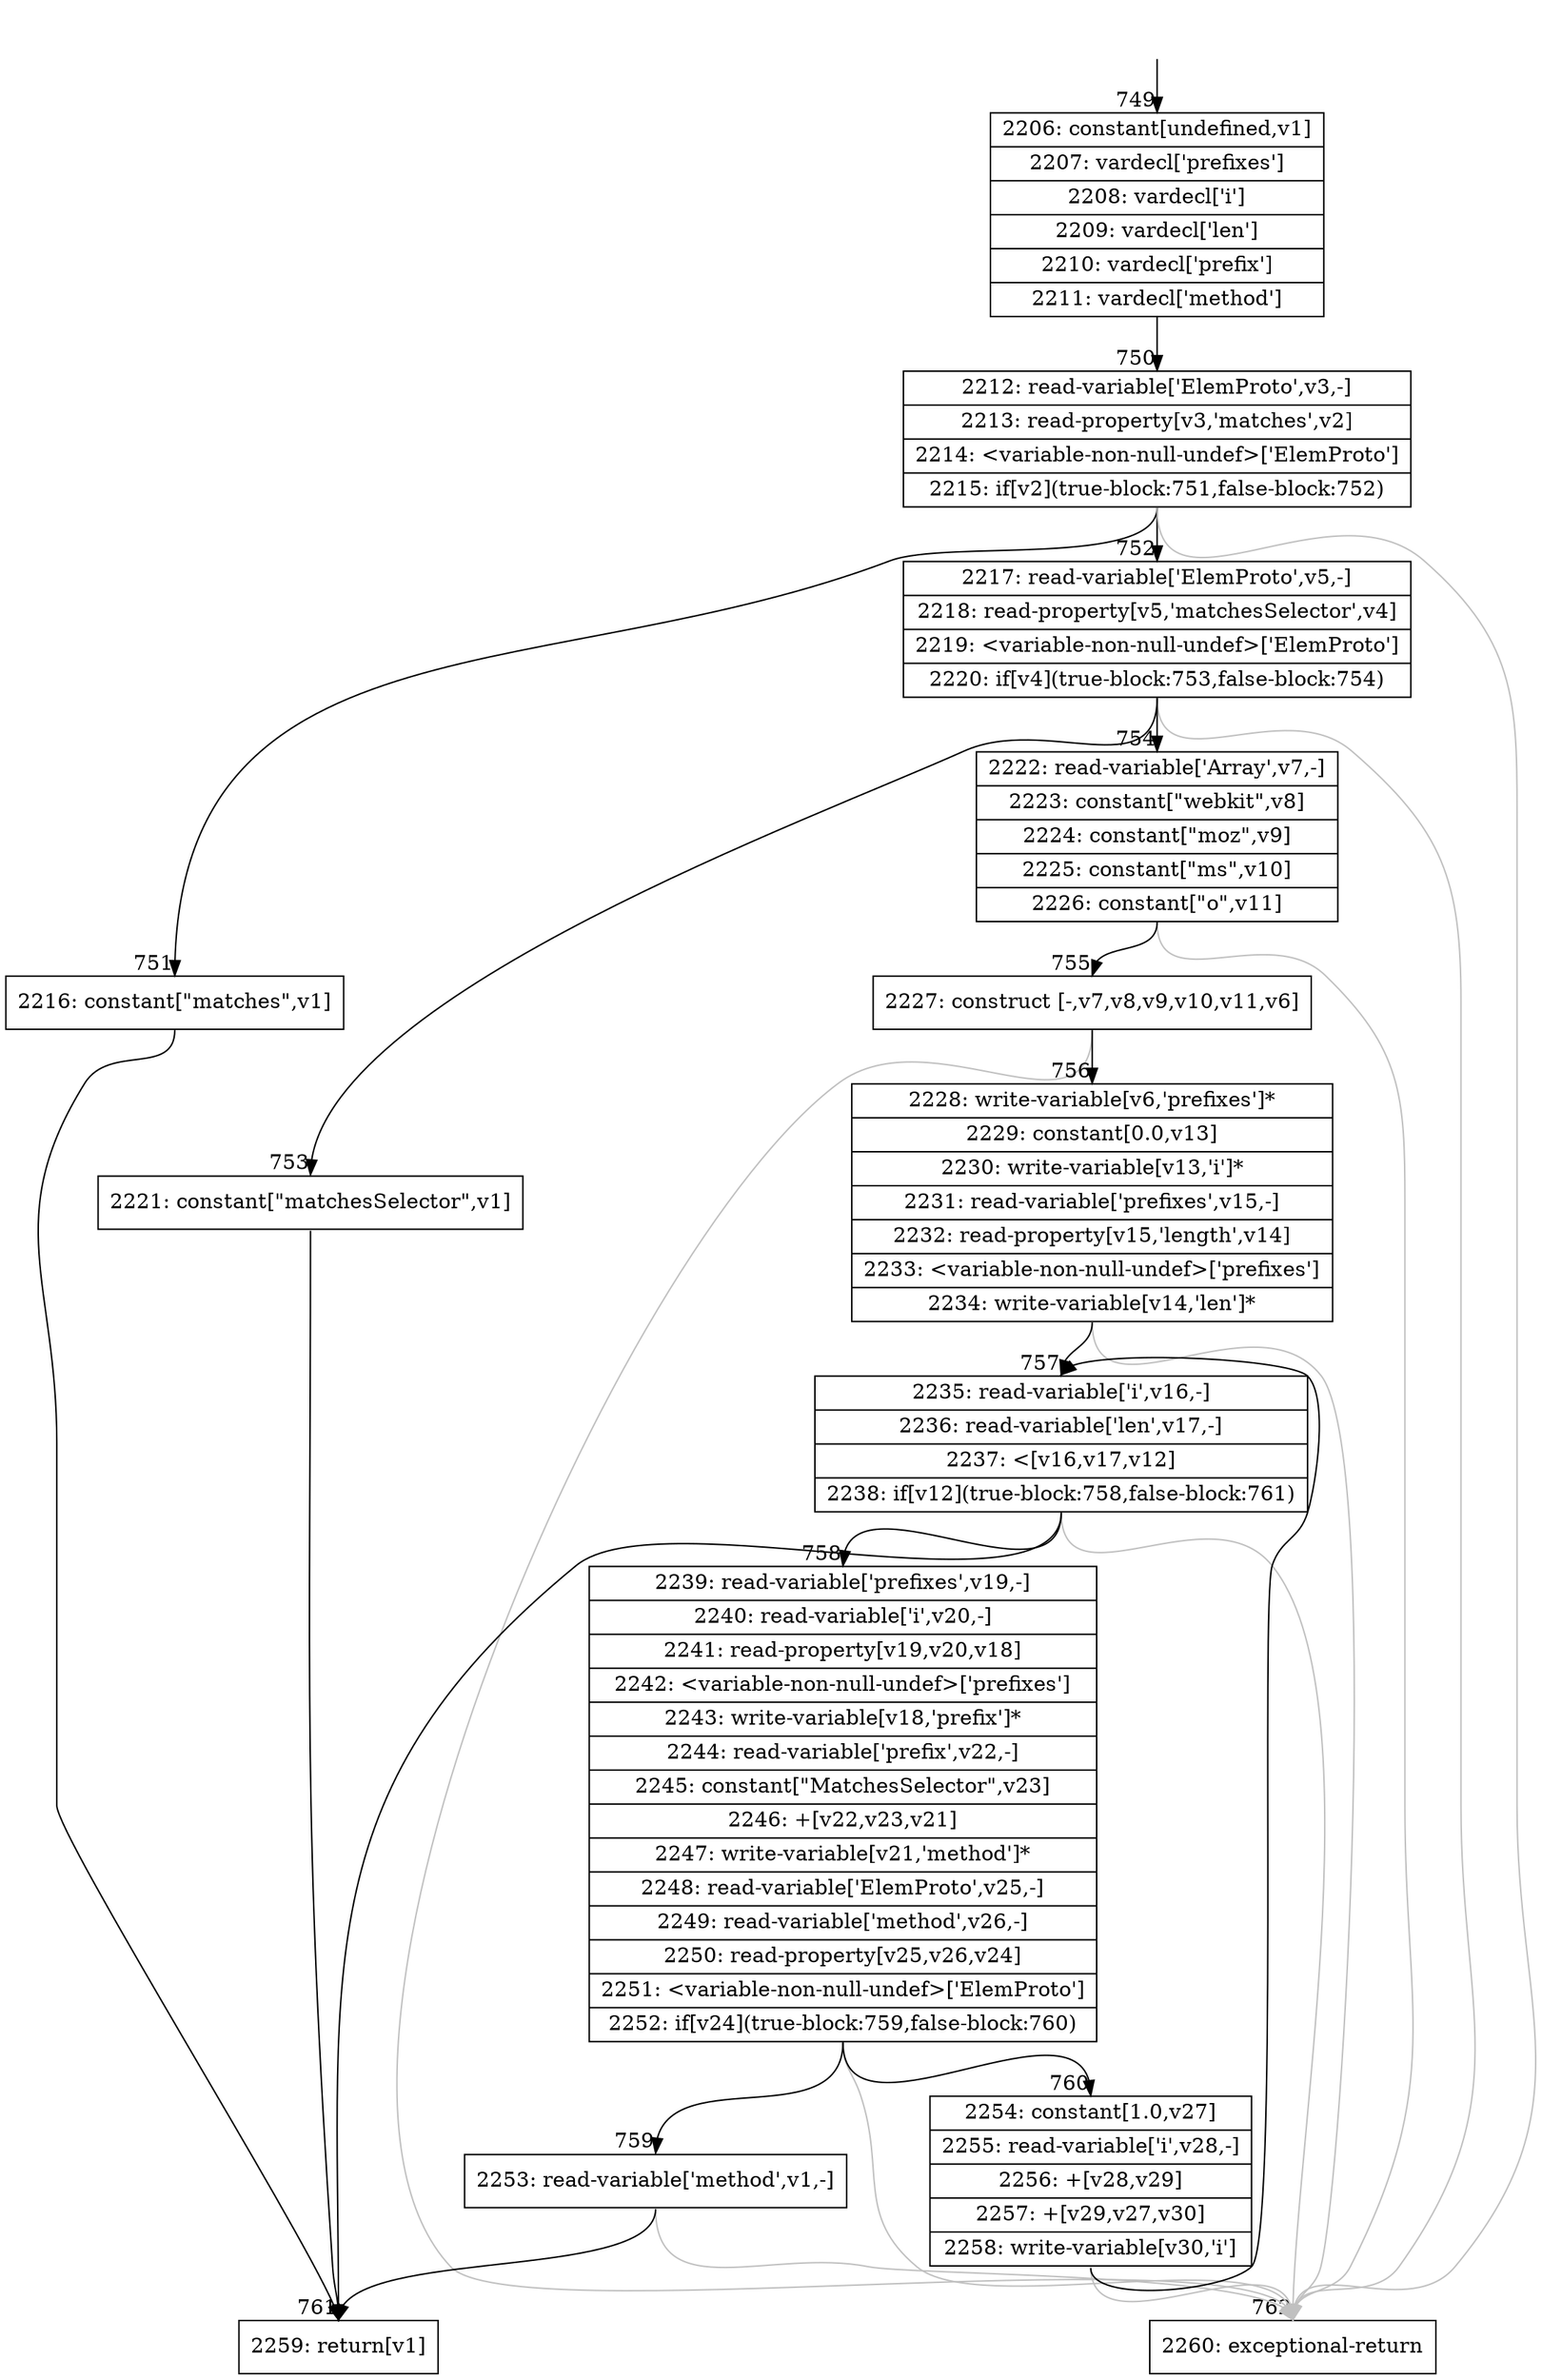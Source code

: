 digraph {
rankdir="TD"
BB_entry67[shape=none,label=""];
BB_entry67 -> BB749 [tailport=s, headport=n, headlabel="    749"]
BB749 [shape=record label="{2206: constant[undefined,v1]|2207: vardecl['prefixes']|2208: vardecl['i']|2209: vardecl['len']|2210: vardecl['prefix']|2211: vardecl['method']}" ] 
BB749 -> BB750 [tailport=s, headport=n, headlabel="      750"]
BB750 [shape=record label="{2212: read-variable['ElemProto',v3,-]|2213: read-property[v3,'matches',v2]|2214: \<variable-non-null-undef\>['ElemProto']|2215: if[v2](true-block:751,false-block:752)}" ] 
BB750 -> BB751 [tailport=s, headport=n, headlabel="      751"]
BB750 -> BB752 [tailport=s, headport=n, headlabel="      752"]
BB750 -> BB762 [tailport=s, headport=n, color=gray, headlabel="      762"]
BB751 [shape=record label="{2216: constant[\"matches\",v1]}" ] 
BB751 -> BB761 [tailport=s, headport=n, headlabel="      761"]
BB752 [shape=record label="{2217: read-variable['ElemProto',v5,-]|2218: read-property[v5,'matchesSelector',v4]|2219: \<variable-non-null-undef\>['ElemProto']|2220: if[v4](true-block:753,false-block:754)}" ] 
BB752 -> BB753 [tailport=s, headport=n, headlabel="      753"]
BB752 -> BB754 [tailport=s, headport=n, headlabel="      754"]
BB752 -> BB762 [tailport=s, headport=n, color=gray]
BB753 [shape=record label="{2221: constant[\"matchesSelector\",v1]}" ] 
BB753 -> BB761 [tailport=s, headport=n]
BB754 [shape=record label="{2222: read-variable['Array',v7,-]|2223: constant[\"webkit\",v8]|2224: constant[\"moz\",v9]|2225: constant[\"ms\",v10]|2226: constant[\"o\",v11]}" ] 
BB754 -> BB755 [tailport=s, headport=n, headlabel="      755"]
BB754 -> BB762 [tailport=s, headport=n, color=gray]
BB755 [shape=record label="{2227: construct [-,v7,v8,v9,v10,v11,v6]}" ] 
BB755 -> BB756 [tailport=s, headport=n, headlabel="      756"]
BB755 -> BB762 [tailport=s, headport=n, color=gray]
BB756 [shape=record label="{2228: write-variable[v6,'prefixes']*|2229: constant[0.0,v13]|2230: write-variable[v13,'i']*|2231: read-variable['prefixes',v15,-]|2232: read-property[v15,'length',v14]|2233: \<variable-non-null-undef\>['prefixes']|2234: write-variable[v14,'len']*}" ] 
BB756 -> BB757 [tailport=s, headport=n, headlabel="      757"]
BB756 -> BB762 [tailport=s, headport=n, color=gray]
BB757 [shape=record label="{2235: read-variable['i',v16,-]|2236: read-variable['len',v17,-]|2237: \<[v16,v17,v12]|2238: if[v12](true-block:758,false-block:761)}" ] 
BB757 -> BB758 [tailport=s, headport=n, headlabel="      758"]
BB757 -> BB761 [tailport=s, headport=n]
BB757 -> BB762 [tailport=s, headport=n, color=gray]
BB758 [shape=record label="{2239: read-variable['prefixes',v19,-]|2240: read-variable['i',v20,-]|2241: read-property[v19,v20,v18]|2242: \<variable-non-null-undef\>['prefixes']|2243: write-variable[v18,'prefix']*|2244: read-variable['prefix',v22,-]|2245: constant[\"MatchesSelector\",v23]|2246: +[v22,v23,v21]|2247: write-variable[v21,'method']*|2248: read-variable['ElemProto',v25,-]|2249: read-variable['method',v26,-]|2250: read-property[v25,v26,v24]|2251: \<variable-non-null-undef\>['ElemProto']|2252: if[v24](true-block:759,false-block:760)}" ] 
BB758 -> BB759 [tailport=s, headport=n, headlabel="      759"]
BB758 -> BB760 [tailport=s, headport=n, headlabel="      760"]
BB758 -> BB762 [tailport=s, headport=n, color=gray]
BB759 [shape=record label="{2253: read-variable['method',v1,-]}" ] 
BB759 -> BB761 [tailport=s, headport=n]
BB759 -> BB762 [tailport=s, headport=n, color=gray]
BB760 [shape=record label="{2254: constant[1.0,v27]|2255: read-variable['i',v28,-]|2256: +[v28,v29]|2257: +[v29,v27,v30]|2258: write-variable[v30,'i']}" ] 
BB760 -> BB757 [tailport=s, headport=n]
BB760 -> BB762 [tailport=s, headport=n, color=gray]
BB761 [shape=record label="{2259: return[v1]}" ] 
BB762 [shape=record label="{2260: exceptional-return}" ] 
//#$~ 1120
}
